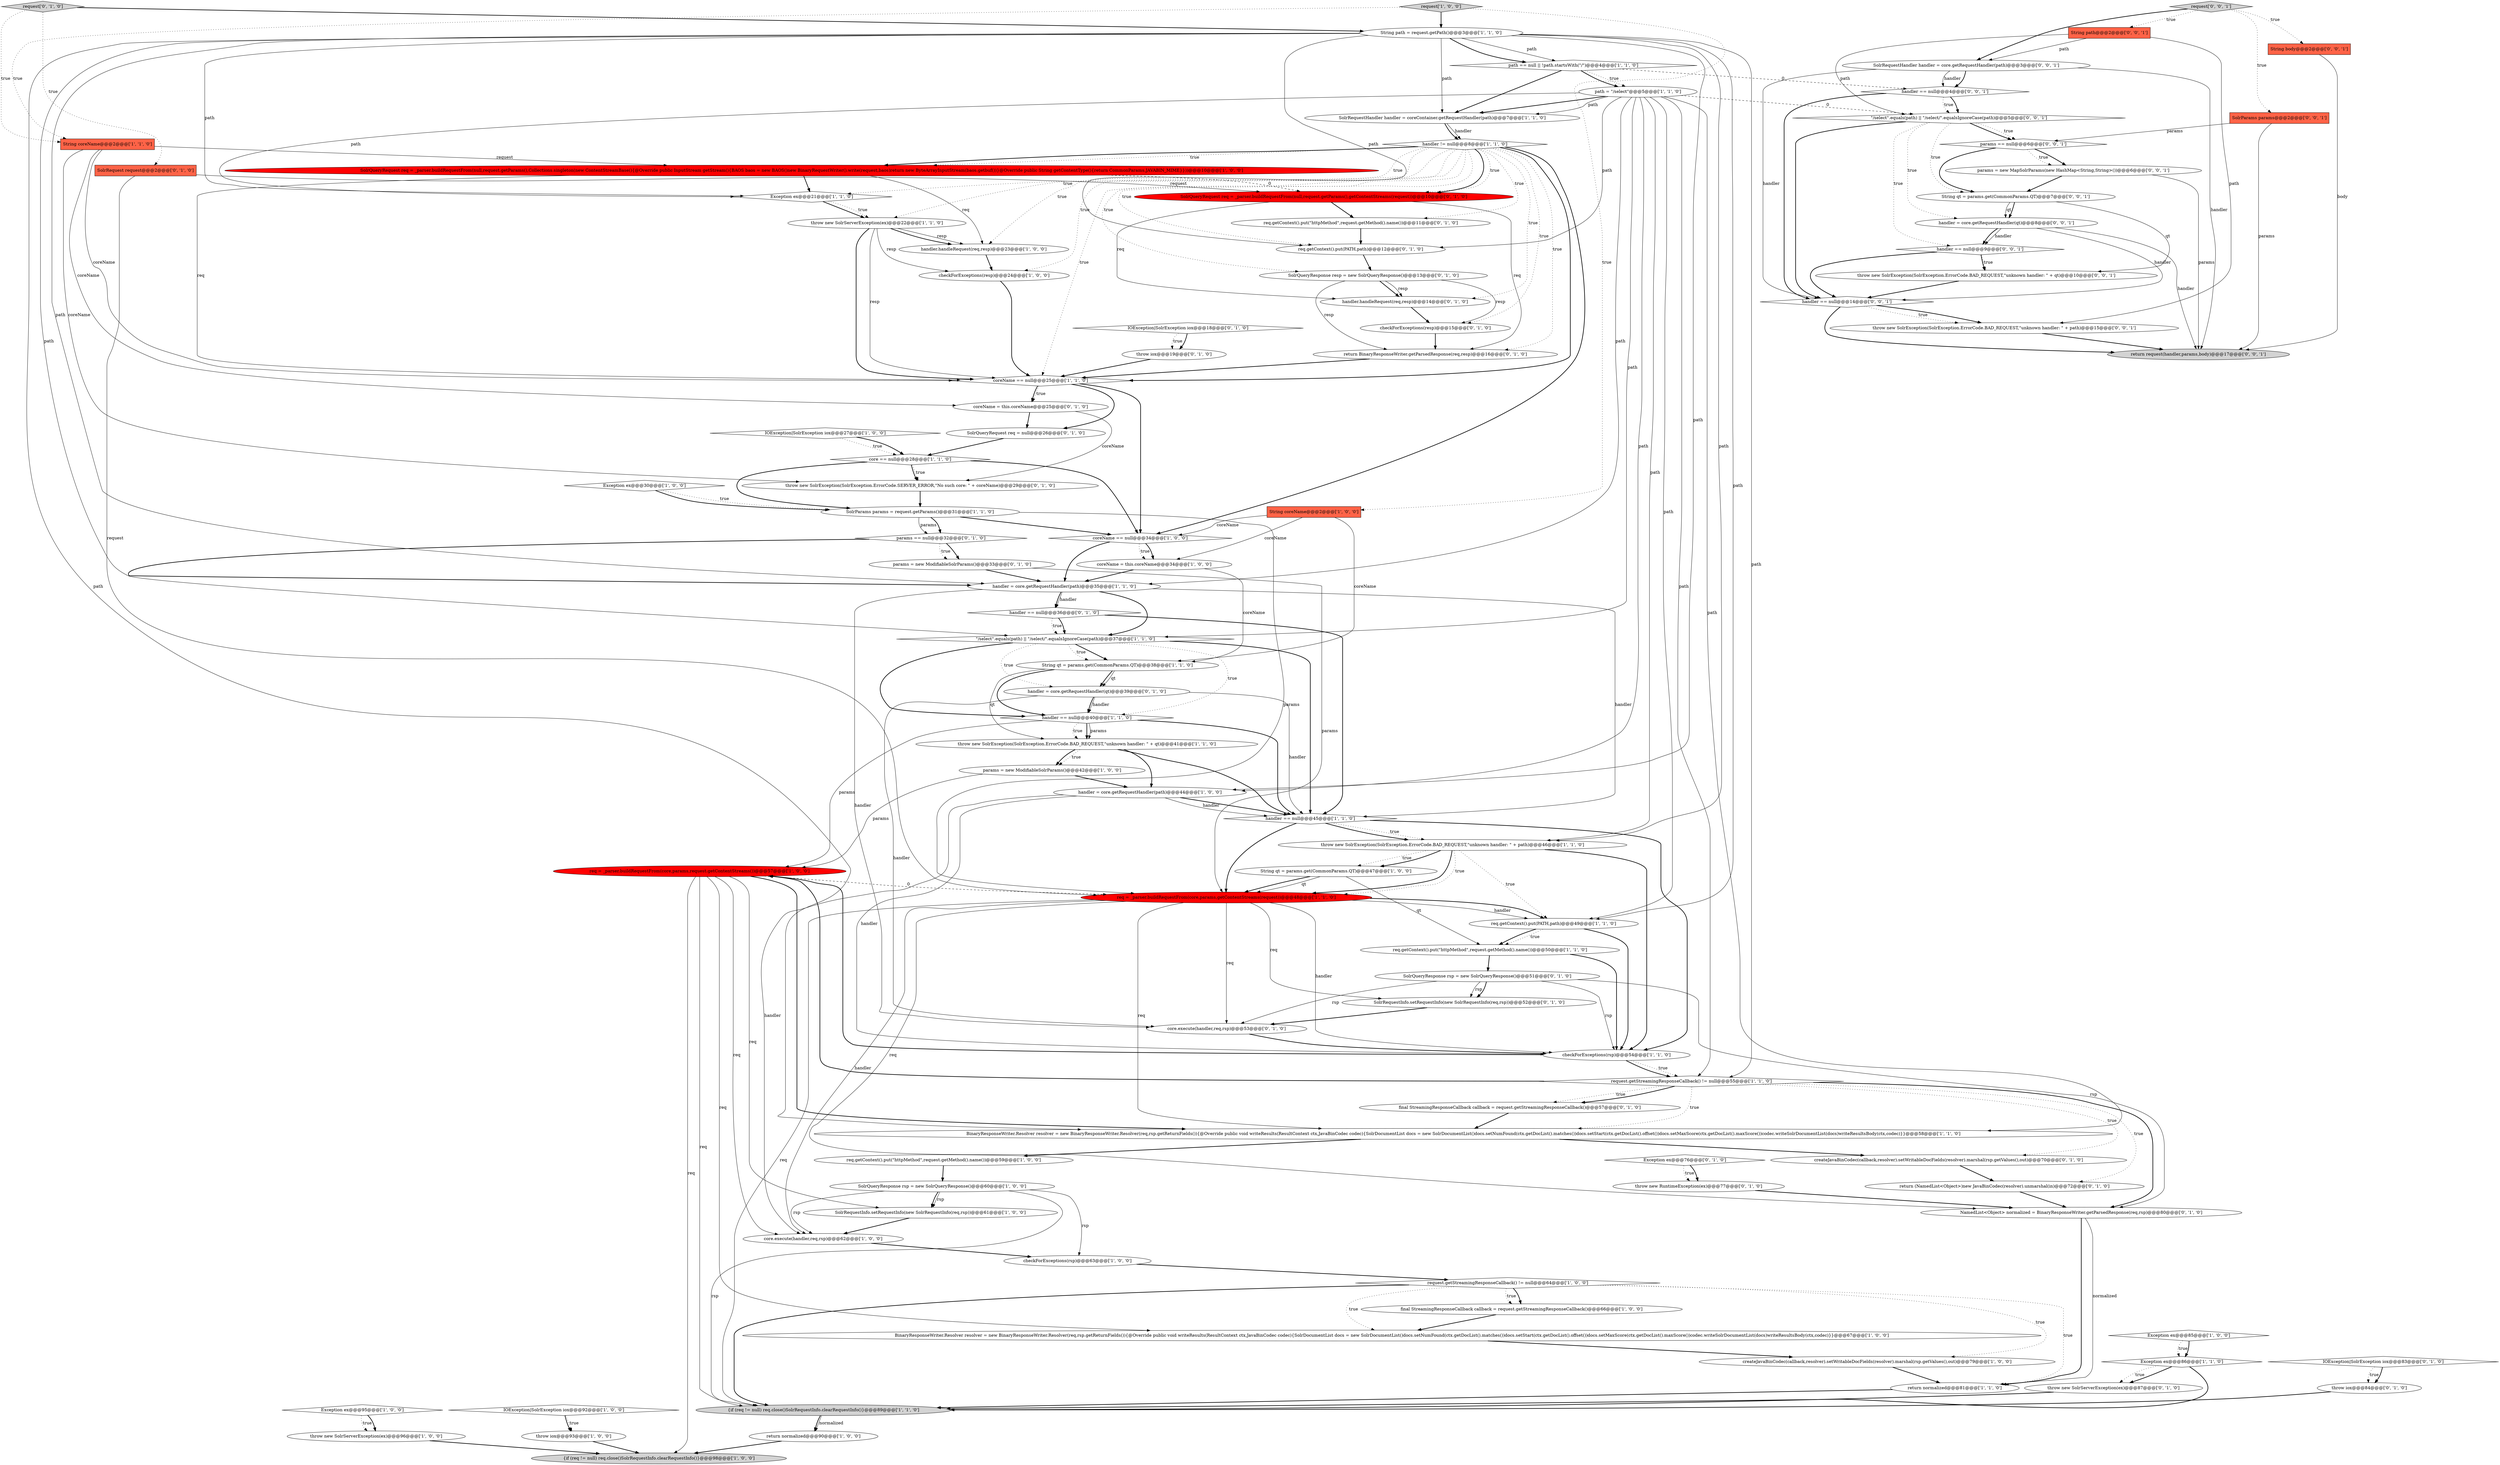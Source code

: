digraph {
0 [style = filled, label = "final StreamingResponseCallback callback = request.getStreamingResponseCallback()@@@66@@@['1', '0', '0']", fillcolor = white, shape = ellipse image = "AAA0AAABBB1BBB"];
57 [style = filled, label = "SolrRequest request@@@2@@@['0', '1', '0']", fillcolor = tomato, shape = box image = "AAA0AAABBB2BBB"];
70 [style = filled, label = "Exception ex@@@76@@@['0', '1', '0']", fillcolor = white, shape = diamond image = "AAA0AAABBB2BBB"];
17 [style = filled, label = "throw new SolrServerException(ex)@@@96@@@['1', '0', '0']", fillcolor = white, shape = ellipse image = "AAA0AAABBB1BBB"];
40 [style = filled, label = "BinaryResponseWriter.Resolver resolver = new BinaryResponseWriter.Resolver(req,rsp.getReturnFields()){@Override public void writeResults(ResultContext ctx,JavaBinCodec codec){SolrDocumentList docs = new SolrDocumentList()docs.setNumFound(ctx.getDocList().matches())docs.setStart(ctx.getDocList().offset())docs.setMaxScore(ctx.getDocList().maxScore())codec.writeSolrDocumentList(docs)writeResultsBody(ctx,codec)}}@@@67@@@['1', '0', '0']", fillcolor = white, shape = ellipse image = "AAA0AAABBB1BBB"];
16 [style = filled, label = "checkForExceptions(rsp)@@@63@@@['1', '0', '0']", fillcolor = white, shape = ellipse image = "AAA0AAABBB1BBB"];
52 [style = filled, label = "String qt = params.get(CommonParams.QT)@@@47@@@['1', '0', '0']", fillcolor = white, shape = ellipse image = "AAA0AAABBB1BBB"];
96 [style = filled, label = "request['0', '0', '1']", fillcolor = lightgray, shape = diamond image = "AAA0AAABBB3BBB"];
14 [style = filled, label = "core.execute(handler,req,rsp)@@@62@@@['1', '0', '0']", fillcolor = white, shape = ellipse image = "AAA0AAABBB1BBB"];
65 [style = filled, label = "SolrQueryResponse rsp = new SolrQueryResponse()@@@51@@@['0', '1', '0']", fillcolor = white, shape = ellipse image = "AAA0AAABBB2BBB"];
28 [style = filled, label = "path == null || !path.startsWith(\"/\")@@@4@@@['1', '1', '0']", fillcolor = white, shape = diamond image = "AAA0AAABBB1BBB"];
38 [style = filled, label = "String coreName@@@2@@@['1', '1', '0']", fillcolor = tomato, shape = box image = "AAA0AAABBB1BBB"];
76 [style = filled, label = "checkForExceptions(resp)@@@15@@@['0', '1', '0']", fillcolor = white, shape = ellipse image = "AAA0AAABBB2BBB"];
75 [style = filled, label = "handler == null@@@36@@@['0', '1', '0']", fillcolor = white, shape = diamond image = "AAA0AAABBB2BBB"];
20 [style = filled, label = "handler == null@@@40@@@['1', '1', '0']", fillcolor = white, shape = diamond image = "AAA0AAABBB1BBB"];
46 [style = filled, label = "{if (req != null) req.close()SolrRequestInfo.clearRequestInfo()}@@@98@@@['1', '0', '0']", fillcolor = lightgray, shape = ellipse image = "AAA0AAABBB1BBB"];
2 [style = filled, label = "request['1', '0', '0']", fillcolor = lightgray, shape = diamond image = "AAA0AAABBB1BBB"];
30 [style = filled, label = "IOException|SolrException iox@@@92@@@['1', '0', '0']", fillcolor = white, shape = diamond image = "AAA0AAABBB1BBB"];
41 [style = filled, label = "Exception ex@@@21@@@['1', '1', '0']", fillcolor = white, shape = diamond image = "AAA0AAABBB1BBB"];
84 [style = filled, label = "core.execute(handler,req,rsp)@@@53@@@['0', '1', '0']", fillcolor = white, shape = ellipse image = "AAA0AAABBB2BBB"];
89 [style = filled, label = "return request(handler,params,body)@@@17@@@['0', '0', '1']", fillcolor = lightgray, shape = ellipse image = "AAA0AAABBB3BBB"];
82 [style = filled, label = "SolrRequestInfo.setRequestInfo(new SolrRequestInfo(req,rsp))@@@52@@@['0', '1', '0']", fillcolor = white, shape = ellipse image = "AAA0AAABBB2BBB"];
39 [style = filled, label = "SolrQueryResponse rsp = new SolrQueryResponse()@@@60@@@['1', '0', '0']", fillcolor = white, shape = ellipse image = "AAA0AAABBB1BBB"];
58 [style = filled, label = "throw new SolrServerException(ex)@@@87@@@['0', '1', '0']", fillcolor = white, shape = ellipse image = "AAA0AAABBB2BBB"];
67 [style = filled, label = "req.getContext().put(\"httpMethod\",request.getMethod().name())@@@11@@@['0', '1', '0']", fillcolor = white, shape = ellipse image = "AAA0AAABBB2BBB"];
64 [style = filled, label = "throw iox@@@84@@@['0', '1', '0']", fillcolor = white, shape = ellipse image = "AAA0AAABBB2BBB"];
3 [style = filled, label = "BinaryResponseWriter.Resolver resolver = new BinaryResponseWriter.Resolver(req,rsp.getReturnFields()){@Override public void writeResults(ResultContext ctx,JavaBinCodec codec){SolrDocumentList docs = new SolrDocumentList()docs.setNumFound(ctx.getDocList().matches())docs.setStart(ctx.getDocList().offset())docs.setMaxScore(ctx.getDocList().maxScore())codec.writeSolrDocumentList(docs)writeResultsBody(ctx,codec)}}@@@58@@@['1', '1', '0']", fillcolor = white, shape = ellipse image = "AAA0AAABBB1BBB"];
34 [style = filled, label = "IOException|SolrException iox@@@27@@@['1', '0', '0']", fillcolor = white, shape = diamond image = "AAA0AAABBB1BBB"];
60 [style = filled, label = "IOException|SolrException iox@@@83@@@['0', '1', '0']", fillcolor = white, shape = diamond image = "AAA0AAABBB2BBB"];
19 [style = filled, label = "String qt = params.get(CommonParams.QT)@@@38@@@['1', '1', '0']", fillcolor = white, shape = ellipse image = "AAA0AAABBB1BBB"];
15 [style = filled, label = "SolrRequestInfo.setRequestInfo(new SolrRequestInfo(req,rsp))@@@61@@@['1', '0', '0']", fillcolor = white, shape = ellipse image = "AAA0AAABBB1BBB"];
1 [style = filled, label = "\"/select\".equals(path) || \"/select/\".equalsIgnoreCase(path)@@@37@@@['1', '1', '0']", fillcolor = white, shape = diamond image = "AAA0AAABBB1BBB"];
55 [style = filled, label = "Exception ex@@@30@@@['1', '0', '0']", fillcolor = white, shape = diamond image = "AAA0AAABBB1BBB"];
79 [style = filled, label = "handler.handleRequest(req,resp)@@@14@@@['0', '1', '0']", fillcolor = white, shape = ellipse image = "AAA0AAABBB2BBB"];
78 [style = filled, label = "return (NamedList<Object>)new JavaBinCodec(resolver).unmarshal(in)@@@72@@@['0', '1', '0']", fillcolor = white, shape = ellipse image = "AAA0AAABBB2BBB"];
31 [style = filled, label = "handler != null@@@8@@@['1', '1', '0']", fillcolor = white, shape = diamond image = "AAA0AAABBB1BBB"];
21 [style = filled, label = "throw iox@@@93@@@['1', '0', '0']", fillcolor = white, shape = ellipse image = "AAA0AAABBB1BBB"];
71 [style = filled, label = "createJavaBinCodec(callback,resolver).setWritableDocFields(resolver).marshal(rsp.getValues(),out)@@@70@@@['0', '1', '0']", fillcolor = white, shape = ellipse image = "AAA0AAABBB2BBB"];
25 [style = filled, label = "req = _parser.buildRequestFrom(core,params,getContentStreams(request))@@@48@@@['1', '1', '0']", fillcolor = red, shape = ellipse image = "AAA1AAABBB1BBB"];
11 [style = filled, label = "req = _parser.buildRequestFrom(core,params,request.getContentStreams())@@@57@@@['1', '0', '0']", fillcolor = red, shape = ellipse image = "AAA1AAABBB1BBB"];
68 [style = filled, label = "SolrQueryRequest req = null@@@26@@@['0', '1', '0']", fillcolor = white, shape = ellipse image = "AAA0AAABBB2BBB"];
81 [style = filled, label = "throw new SolrException(SolrException.ErrorCode.SERVER_ERROR,\"No such core: \" + coreName)@@@29@@@['0', '1', '0']", fillcolor = white, shape = ellipse image = "AAA0AAABBB2BBB"];
88 [style = filled, label = "SolrRequestHandler handler = core.getRequestHandler(path)@@@3@@@['0', '0', '1']", fillcolor = white, shape = ellipse image = "AAA0AAABBB3BBB"];
13 [style = filled, label = "handler == null@@@45@@@['1', '1', '0']", fillcolor = white, shape = diamond image = "AAA0AAABBB1BBB"];
49 [style = filled, label = "Exception ex@@@85@@@['1', '0', '0']", fillcolor = white, shape = diamond image = "AAA0AAABBB1BBB"];
66 [style = filled, label = "SolrQueryRequest req = _parser.buildRequestFrom(null,request.getParams(),getContentStreams(request))@@@10@@@['0', '1', '0']", fillcolor = red, shape = ellipse image = "AAA1AAABBB2BBB"];
42 [style = filled, label = "return normalized@@@90@@@['1', '0', '0']", fillcolor = white, shape = ellipse image = "AAA0AAABBB1BBB"];
90 [style = filled, label = "handler = core.getRequestHandler(qt)@@@8@@@['0', '0', '1']", fillcolor = white, shape = ellipse image = "AAA0AAABBB3BBB"];
62 [style = filled, label = "return BinaryResponseWriter.getParsedResponse(req,resp)@@@16@@@['0', '1', '0']", fillcolor = white, shape = ellipse image = "AAA0AAABBB2BBB"];
69 [style = filled, label = "NamedList<Object> normalized = BinaryResponseWriter.getParsedResponse(req,rsp)@@@80@@@['0', '1', '0']", fillcolor = white, shape = ellipse image = "AAA0AAABBB2BBB"];
73 [style = filled, label = "coreName = this.coreName@@@25@@@['0', '1', '0']", fillcolor = white, shape = ellipse image = "AAA0AAABBB2BBB"];
101 [style = filled, label = "handler == null@@@9@@@['0', '0', '1']", fillcolor = white, shape = diamond image = "AAA0AAABBB3BBB"];
12 [style = filled, label = "request.getStreamingResponseCallback() != null@@@55@@@['1', '1', '0']", fillcolor = white, shape = diamond image = "AAA0AAABBB1BBB"];
47 [style = filled, label = "core == null@@@28@@@['1', '1', '0']", fillcolor = white, shape = diamond image = "AAA0AAABBB1BBB"];
83 [style = filled, label = "params = new ModifiableSolrParams()@@@33@@@['0', '1', '0']", fillcolor = white, shape = ellipse image = "AAA0AAABBB2BBB"];
97 [style = filled, label = "params = new MapSolrParams(new HashMap<String,String>())@@@6@@@['0', '0', '1']", fillcolor = white, shape = ellipse image = "AAA0AAABBB3BBB"];
35 [style = filled, label = "return normalized@@@81@@@['1', '1', '0']", fillcolor = white, shape = ellipse image = "AAA0AAABBB1BBB"];
6 [style = filled, label = "String path = request.getPath()@@@3@@@['1', '1', '0']", fillcolor = white, shape = ellipse image = "AAA0AAABBB1BBB"];
48 [style = filled, label = "checkForExceptions(rsp)@@@54@@@['1', '1', '0']", fillcolor = white, shape = ellipse image = "AAA0AAABBB1BBB"];
56 [style = filled, label = "req.getContext().put(PATH,path)@@@12@@@['0', '1', '0']", fillcolor = white, shape = ellipse image = "AAA0AAABBB2BBB"];
26 [style = filled, label = "SolrRequestHandler handler = coreContainer.getRequestHandler(path)@@@7@@@['1', '1', '0']", fillcolor = white, shape = ellipse image = "AAA0AAABBB1BBB"];
94 [style = filled, label = "String body@@@2@@@['0', '0', '1']", fillcolor = tomato, shape = box image = "AAA0AAABBB3BBB"];
59 [style = filled, label = "handler = core.getRequestHandler(qt)@@@39@@@['0', '1', '0']", fillcolor = white, shape = ellipse image = "AAA0AAABBB2BBB"];
95 [style = filled, label = "params == null@@@6@@@['0', '0', '1']", fillcolor = white, shape = diamond image = "AAA0AAABBB3BBB"];
50 [style = filled, label = "{if (req != null) req.close()SolrRequestInfo.clearRequestInfo()}@@@89@@@['1', '1', '0']", fillcolor = lightgray, shape = ellipse image = "AAA0AAABBB1BBB"];
93 [style = filled, label = "throw new SolrException(SolrException.ErrorCode.BAD_REQUEST,\"unknown handler: \" + path)@@@15@@@['0', '0', '1']", fillcolor = white, shape = ellipse image = "AAA0AAABBB3BBB"];
32 [style = filled, label = "coreName = this.coreName@@@34@@@['1', '0', '0']", fillcolor = white, shape = ellipse image = "AAA0AAABBB1BBB"];
37 [style = filled, label = "throw new SolrException(SolrException.ErrorCode.BAD_REQUEST,\"unknown handler: \" + path)@@@46@@@['1', '1', '0']", fillcolor = white, shape = ellipse image = "AAA0AAABBB1BBB"];
51 [style = filled, label = "path = \"/select\"@@@5@@@['1', '1', '0']", fillcolor = white, shape = ellipse image = "AAA0AAABBB1BBB"];
100 [style = filled, label = "handler == null@@@4@@@['0', '0', '1']", fillcolor = white, shape = diamond image = "AAA0AAABBB3BBB"];
98 [style = filled, label = "throw new SolrException(SolrException.ErrorCode.BAD_REQUEST,\"unknown handler: \" + qt)@@@10@@@['0', '0', '1']", fillcolor = white, shape = ellipse image = "AAA0AAABBB3BBB"];
74 [style = filled, label = "final StreamingResponseCallback callback = request.getStreamingResponseCallback()@@@57@@@['0', '1', '0']", fillcolor = white, shape = ellipse image = "AAA0AAABBB2BBB"];
24 [style = filled, label = "Exception ex@@@95@@@['1', '0', '0']", fillcolor = white, shape = diamond image = "AAA0AAABBB1BBB"];
72 [style = filled, label = "request['0', '1', '0']", fillcolor = lightgray, shape = diamond image = "AAA0AAABBB2BBB"];
9 [style = filled, label = "req.getContext().put(\"httpMethod\",request.getMethod().name())@@@50@@@['1', '1', '0']", fillcolor = white, shape = ellipse image = "AAA0AAABBB1BBB"];
85 [style = filled, label = "throw iox@@@19@@@['0', '1', '0']", fillcolor = white, shape = ellipse image = "AAA0AAABBB2BBB"];
22 [style = filled, label = "String coreName@@@2@@@['1', '0', '0']", fillcolor = tomato, shape = box image = "AAA0AAABBB1BBB"];
36 [style = filled, label = "coreName == null@@@34@@@['1', '0', '0']", fillcolor = white, shape = diamond image = "AAA0AAABBB1BBB"];
29 [style = filled, label = "params = new ModifiableSolrParams()@@@42@@@['1', '0', '0']", fillcolor = white, shape = ellipse image = "AAA0AAABBB1BBB"];
80 [style = filled, label = "SolrQueryResponse resp = new SolrQueryResponse()@@@13@@@['0', '1', '0']", fillcolor = white, shape = ellipse image = "AAA0AAABBB2BBB"];
45 [style = filled, label = "handler = core.getRequestHandler(path)@@@35@@@['1', '1', '0']", fillcolor = white, shape = ellipse image = "AAA0AAABBB1BBB"];
61 [style = filled, label = "params == null@@@32@@@['0', '1', '0']", fillcolor = white, shape = diamond image = "AAA0AAABBB2BBB"];
7 [style = filled, label = "checkForExceptions(resp)@@@24@@@['1', '0', '0']", fillcolor = white, shape = ellipse image = "AAA0AAABBB1BBB"];
8 [style = filled, label = "throw new SolrServerException(ex)@@@22@@@['1', '1', '0']", fillcolor = white, shape = ellipse image = "AAA0AAABBB1BBB"];
5 [style = filled, label = "handler.handleRequest(req,resp)@@@23@@@['1', '0', '0']", fillcolor = white, shape = ellipse image = "AAA0AAABBB1BBB"];
23 [style = filled, label = "createJavaBinCodec(callback,resolver).setWritableDocFields(resolver).marshal(rsp.getValues(),out)@@@79@@@['1', '0', '0']", fillcolor = white, shape = ellipse image = "AAA0AAABBB1BBB"];
53 [style = filled, label = "SolrParams params = request.getParams()@@@31@@@['1', '1', '0']", fillcolor = white, shape = ellipse image = "AAA0AAABBB1BBB"];
33 [style = filled, label = "request.getStreamingResponseCallback() != null@@@64@@@['1', '0', '0']", fillcolor = white, shape = diamond image = "AAA0AAABBB1BBB"];
44 [style = filled, label = "throw new SolrException(SolrException.ErrorCode.BAD_REQUEST,\"unknown handler: \" + qt)@@@41@@@['1', '1', '0']", fillcolor = white, shape = ellipse image = "AAA0AAABBB1BBB"];
10 [style = filled, label = "coreName == null@@@25@@@['1', '1', '0']", fillcolor = white, shape = diamond image = "AAA0AAABBB1BBB"];
4 [style = filled, label = "req.getContext().put(\"httpMethod\",request.getMethod().name())@@@59@@@['1', '0', '0']", fillcolor = white, shape = ellipse image = "AAA0AAABBB1BBB"];
99 [style = filled, label = "SolrParams params@@@2@@@['0', '0', '1']", fillcolor = tomato, shape = box image = "AAA0AAABBB3BBB"];
86 [style = filled, label = "String path@@@2@@@['0', '0', '1']", fillcolor = tomato, shape = box image = "AAA0AAABBB3BBB"];
91 [style = filled, label = "String qt = params.get(CommonParams.QT)@@@7@@@['0', '0', '1']", fillcolor = white, shape = ellipse image = "AAA0AAABBB3BBB"];
63 [style = filled, label = "throw new RuntimeException(ex)@@@77@@@['0', '1', '0']", fillcolor = white, shape = ellipse image = "AAA0AAABBB2BBB"];
43 [style = filled, label = "handler = core.getRequestHandler(path)@@@44@@@['1', '0', '0']", fillcolor = white, shape = ellipse image = "AAA0AAABBB1BBB"];
27 [style = filled, label = "req.getContext().put(PATH,path)@@@49@@@['1', '1', '0']", fillcolor = white, shape = ellipse image = "AAA0AAABBB1BBB"];
18 [style = filled, label = "SolrQueryRequest req = _parser.buildRequestFrom(null,request.getParams(),Collections.singleton(new ContentStreamBase(){@Override public InputStream getStream(){BAOS baos = new BAOS()new BinaryRequestWriter().write(request,baos)return new ByteArrayInputStream(baos.getbuf())}@Override public String getContentType(){return CommonParams.JAVABIN_MIME}}))@@@10@@@['1', '0', '0']", fillcolor = red, shape = ellipse image = "AAA1AAABBB1BBB"];
87 [style = filled, label = "handler == null@@@14@@@['0', '0', '1']", fillcolor = white, shape = diamond image = "AAA0AAABBB3BBB"];
54 [style = filled, label = "Exception ex@@@86@@@['1', '1', '0']", fillcolor = white, shape = diamond image = "AAA0AAABBB1BBB"];
92 [style = filled, label = "\"/select\".equals(path) || \"/select/\".equalsIgnoreCase(path)@@@5@@@['0', '0', '1']", fillcolor = white, shape = diamond image = "AAA0AAABBB3BBB"];
77 [style = filled, label = "IOException|SolrException iox@@@18@@@['0', '1', '0']", fillcolor = white, shape = diamond image = "AAA0AAABBB2BBB"];
39->15 [style = solid, label="rsp"];
8->10 [style = bold, label=""];
86->88 [style = solid, label="path"];
38->18 [style = solid, label="request"];
83->25 [style = solid, label="params"];
61->45 [style = bold, label=""];
58->50 [style = bold, label=""];
31->56 [style = dotted, label="true"];
76->62 [style = bold, label=""];
2->22 [style = dotted, label="true"];
53->61 [style = solid, label="params"];
6->12 [style = solid, label="path"];
48->12 [style = dotted, label="true"];
2->6 [style = bold, label=""];
80->76 [style = solid, label="resp"];
41->8 [style = bold, label=""];
24->17 [style = dotted, label="true"];
27->9 [style = bold, label=""];
100->87 [style = bold, label=""];
51->26 [style = solid, label="path"];
51->56 [style = solid, label="path"];
1->20 [style = bold, label=""];
84->48 [style = bold, label=""];
91->90 [style = solid, label="qt"];
11->15 [style = solid, label="req"];
98->87 [style = bold, label=""];
88->100 [style = bold, label=""];
9->65 [style = bold, label=""];
96->86 [style = dotted, label="true"];
51->92 [style = dashed, label="0"];
79->76 [style = bold, label=""];
100->92 [style = bold, label=""];
43->48 [style = solid, label="handler"];
3->4 [style = bold, label=""];
1->13 [style = bold, label=""];
40->23 [style = bold, label=""];
31->76 [style = dotted, label="true"];
92->87 [style = bold, label=""];
31->7 [style = dotted, label="true"];
65->69 [style = solid, label="rsp"];
33->0 [style = bold, label=""];
69->35 [style = solid, label="normalized"];
53->36 [style = bold, label=""];
48->12 [style = bold, label=""];
21->46 [style = bold, label=""];
19->44 [style = solid, label="qt"];
96->88 [style = bold, label=""];
33->35 [style = dotted, label="true"];
70->63 [style = dotted, label="true"];
6->28 [style = solid, label="path"];
35->50 [style = bold, label=""];
28->100 [style = dashed, label="0"];
27->9 [style = dotted, label="true"];
51->1 [style = solid, label="path"];
26->31 [style = solid, label="handler"];
52->25 [style = solid, label="qt"];
37->48 [style = bold, label=""];
101->98 [style = dotted, label="true"];
24->17 [style = bold, label=""];
51->26 [style = bold, label=""];
29->43 [style = bold, label=""];
72->57 [style = dotted, label="true"];
0->40 [style = bold, label=""];
13->37 [style = dotted, label="true"];
18->66 [style = dashed, label="0"];
51->3 [style = solid, label="path"];
22->32 [style = solid, label="coreName"];
38->10 [style = solid, label="coreName"];
20->11 [style = solid, label="params"];
43->14 [style = solid, label="handler"];
101->87 [style = bold, label=""];
6->26 [style = solid, label="path"];
80->62 [style = solid, label="resp"];
14->16 [style = bold, label=""];
13->25 [style = bold, label=""];
47->53 [style = bold, label=""];
12->3 [style = dotted, label="true"];
88->87 [style = solid, label="handler"];
90->87 [style = solid, label="handler"];
66->79 [style = solid, label="req"];
39->50 [style = solid, label="rsp"];
42->46 [style = bold, label=""];
60->64 [style = dotted, label="true"];
99->95 [style = solid, label="params"];
34->47 [style = dotted, label="true"];
66->67 [style = bold, label=""];
49->54 [style = dotted, label="true"];
19->20 [style = bold, label=""];
60->64 [style = bold, label=""];
34->47 [style = bold, label=""];
88->100 [style = solid, label="handler"];
12->11 [style = bold, label=""];
61->83 [style = bold, label=""];
51->43 [style = solid, label="path"];
31->5 [style = dotted, label="true"];
11->50 [style = solid, label="req"];
33->40 [style = dotted, label="true"];
1->59 [style = dotted, label="true"];
9->48 [style = bold, label=""];
12->74 [style = dotted, label="true"];
63->69 [style = bold, label=""];
6->43 [style = solid, label="path"];
18->10 [style = solid, label="req"];
97->91 [style = bold, label=""];
31->66 [style = bold, label=""];
31->10 [style = dotted, label="true"];
85->10 [style = bold, label=""];
33->50 [style = bold, label=""];
51->41 [style = solid, label="path"];
67->56 [style = bold, label=""];
72->38 [style = dotted, label="true"];
91->98 [style = solid, label="qt"];
54->58 [style = bold, label=""];
25->50 [style = solid, label="req"];
23->35 [style = bold, label=""];
57->25 [style = solid, label="request"];
45->1 [style = bold, label=""];
43->13 [style = bold, label=""];
25->27 [style = bold, label=""];
13->37 [style = bold, label=""];
80->79 [style = bold, label=""];
11->14 [style = solid, label="req"];
96->94 [style = dotted, label="true"];
81->53 [style = bold, label=""];
16->33 [style = bold, label=""];
95->91 [style = bold, label=""];
3->71 [style = bold, label=""];
74->3 [style = bold, label=""];
55->53 [style = dotted, label="true"];
59->20 [style = solid, label="handler"];
5->7 [style = bold, label=""];
37->52 [style = dotted, label="true"];
31->80 [style = dotted, label="true"];
12->78 [style = dotted, label="true"];
18->41 [style = bold, label=""];
95->97 [style = dotted, label="true"];
96->99 [style = dotted, label="true"];
1->19 [style = bold, label=""];
47->36 [style = bold, label=""];
49->54 [style = bold, label=""];
39->16 [style = solid, label="rsp"];
47->81 [style = bold, label=""];
59->20 [style = bold, label=""];
71->78 [style = bold, label=""];
44->29 [style = dotted, label="true"];
91->90 [style = bold, label=""];
11->40 [style = solid, label="req"];
28->51 [style = dotted, label="true"];
33->0 [style = dotted, label="true"];
12->71 [style = dotted, label="true"];
8->7 [style = solid, label="resp"];
17->46 [style = bold, label=""];
54->58 [style = dotted, label="true"];
20->13 [style = bold, label=""];
15->14 [style = bold, label=""];
44->29 [style = bold, label=""];
92->95 [style = bold, label=""];
51->37 [style = solid, label="path"];
8->10 [style = solid, label="resp"];
4->39 [style = bold, label=""];
37->25 [style = bold, label=""];
25->3 [style = solid, label="req"];
51->45 [style = solid, label="path"];
47->81 [style = dotted, label="true"];
25->82 [style = solid, label="req"];
31->36 [style = bold, label=""];
25->27 [style = solid, label="handler"];
86->93 [style = solid, label="path"];
28->26 [style = bold, label=""];
13->48 [style = bold, label=""];
36->32 [style = dotted, label="true"];
92->101 [style = dotted, label="true"];
19->59 [style = bold, label=""];
53->25 [style = solid, label="params"];
90->101 [style = solid, label="handler"];
31->18 [style = dotted, label="true"];
1->19 [style = dotted, label="true"];
37->25 [style = dotted, label="true"];
20->44 [style = solid, label="params"];
31->8 [style = dotted, label="true"];
29->11 [style = solid, label="params"];
95->97 [style = bold, label=""];
51->12 [style = solid, label="path"];
25->84 [style = solid, label="req"];
12->69 [style = bold, label=""];
99->89 [style = solid, label="params"];
26->31 [style = bold, label=""];
30->21 [style = bold, label=""];
20->44 [style = dotted, label="true"];
43->13 [style = solid, label="handler"];
92->91 [style = dotted, label="true"];
50->42 [style = bold, label=""];
45->84 [style = solid, label="handler"];
11->3 [style = bold, label=""];
48->11 [style = bold, label=""];
31->10 [style = bold, label=""];
92->95 [style = dotted, label="true"];
45->75 [style = solid, label="handler"];
59->84 [style = solid, label="handler"];
90->89 [style = solid, label="handler"];
11->25 [style = dashed, label="0"];
56->80 [style = bold, label=""];
6->45 [style = solid, label="path"];
77->85 [style = bold, label=""];
75->1 [style = dotted, label="true"];
31->67 [style = dotted, label="true"];
52->9 [style = solid, label="qt"];
37->52 [style = bold, label=""];
41->8 [style = dotted, label="true"];
92->90 [style = dotted, label="true"];
8->5 [style = solid, label="resp"];
66->62 [style = solid, label="req"];
37->27 [style = dotted, label="true"];
87->93 [style = bold, label=""];
39->14 [style = solid, label="rsp"];
1->20 [style = dotted, label="true"];
93->89 [style = bold, label=""];
94->89 [style = solid, label="body"];
10->73 [style = bold, label=""];
31->79 [style = dotted, label="true"];
32->45 [style = bold, label=""];
53->61 [style = bold, label=""];
83->45 [style = bold, label=""];
6->1 [style = solid, label="path"];
39->15 [style = bold, label=""];
10->68 [style = bold, label=""];
75->13 [style = bold, label=""];
57->66 [style = solid, label="request"];
31->62 [style = dotted, label="true"];
80->79 [style = solid, label="resp"];
7->10 [style = bold, label=""];
25->48 [style = solid, label="handler"];
45->75 [style = bold, label=""];
32->19 [style = solid, label="coreName"];
6->56 [style = solid, label="path"];
70->63 [style = bold, label=""];
36->32 [style = bold, label=""];
38->81 [style = solid, label="coreName"];
31->18 [style = bold, label=""];
62->10 [style = bold, label=""];
6->37 [style = solid, label="path"];
72->6 [style = bold, label=""];
59->13 [style = solid, label="handler"];
88->89 [style = solid, label="handler"];
45->13 [style = solid, label="handler"];
97->89 [style = solid, label="params"];
28->51 [style = bold, label=""];
30->21 [style = dotted, label="true"];
12->74 [style = bold, label=""];
69->35 [style = bold, label=""];
87->93 [style = dotted, label="true"];
20->44 [style = bold, label=""];
86->92 [style = solid, label="path"];
18->5 [style = solid, label="req"];
10->36 [style = bold, label=""];
44->43 [style = bold, label=""];
61->83 [style = dotted, label="true"];
54->50 [style = bold, label=""];
19->59 [style = solid, label="qt"];
101->98 [style = bold, label=""];
6->3 [style = solid, label="path"];
33->23 [style = dotted, label="true"];
31->66 [style = dotted, label="true"];
90->101 [style = bold, label=""];
52->25 [style = bold, label=""];
75->1 [style = bold, label=""];
6->41 [style = solid, label="path"];
25->69 [style = solid, label="req"];
65->82 [style = solid, label="rsp"];
8->5 [style = bold, label=""];
82->84 [style = bold, label=""];
22->36 [style = solid, label="coreName"];
25->14 [style = solid, label="handler"];
55->53 [style = bold, label=""];
78->69 [style = bold, label=""];
38->73 [style = solid, label="coreName"];
50->42 [style = solid, label="normalized"];
22->19 [style = solid, label="coreName"];
27->48 [style = bold, label=""];
51->27 [style = solid, label="path"];
73->81 [style = solid, label="coreName"];
68->47 [style = bold, label=""];
10->73 [style = dotted, label="true"];
44->13 [style = bold, label=""];
6->27 [style = solid, label="path"];
87->89 [style = bold, label=""];
65->48 [style = solid, label="rsp"];
73->68 [style = bold, label=""];
64->50 [style = bold, label=""];
2->38 [style = dotted, label="true"];
11->46 [style = solid, label="req"];
65->84 [style = solid, label="rsp"];
36->45 [style = bold, label=""];
65->82 [style = bold, label=""];
100->92 [style = dotted, label="true"];
77->85 [style = dotted, label="true"];
31->41 [style = dotted, label="true"];
6->28 [style = bold, label=""];
}
